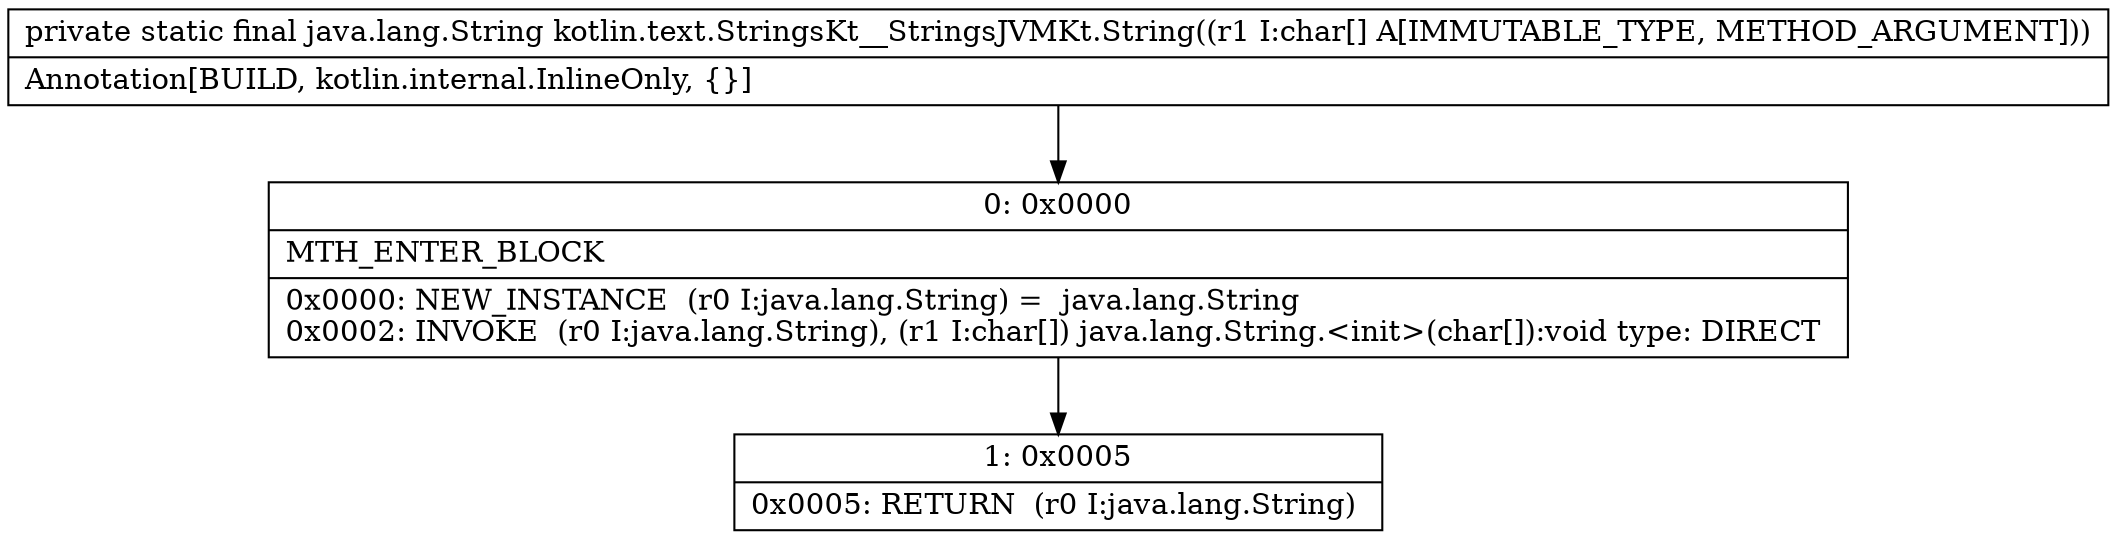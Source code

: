 digraph "CFG forkotlin.text.StringsKt__StringsJVMKt.String([C)Ljava\/lang\/String;" {
Node_0 [shape=record,label="{0\:\ 0x0000|MTH_ENTER_BLOCK\l|0x0000: NEW_INSTANCE  (r0 I:java.lang.String) =  java.lang.String \l0x0002: INVOKE  (r0 I:java.lang.String), (r1 I:char[]) java.lang.String.\<init\>(char[]):void type: DIRECT \l}"];
Node_1 [shape=record,label="{1\:\ 0x0005|0x0005: RETURN  (r0 I:java.lang.String) \l}"];
MethodNode[shape=record,label="{private static final java.lang.String kotlin.text.StringsKt__StringsJVMKt.String((r1 I:char[] A[IMMUTABLE_TYPE, METHOD_ARGUMENT]))  | Annotation[BUILD, kotlin.internal.InlineOnly, \{\}]\l}"];
MethodNode -> Node_0;
Node_0 -> Node_1;
}

